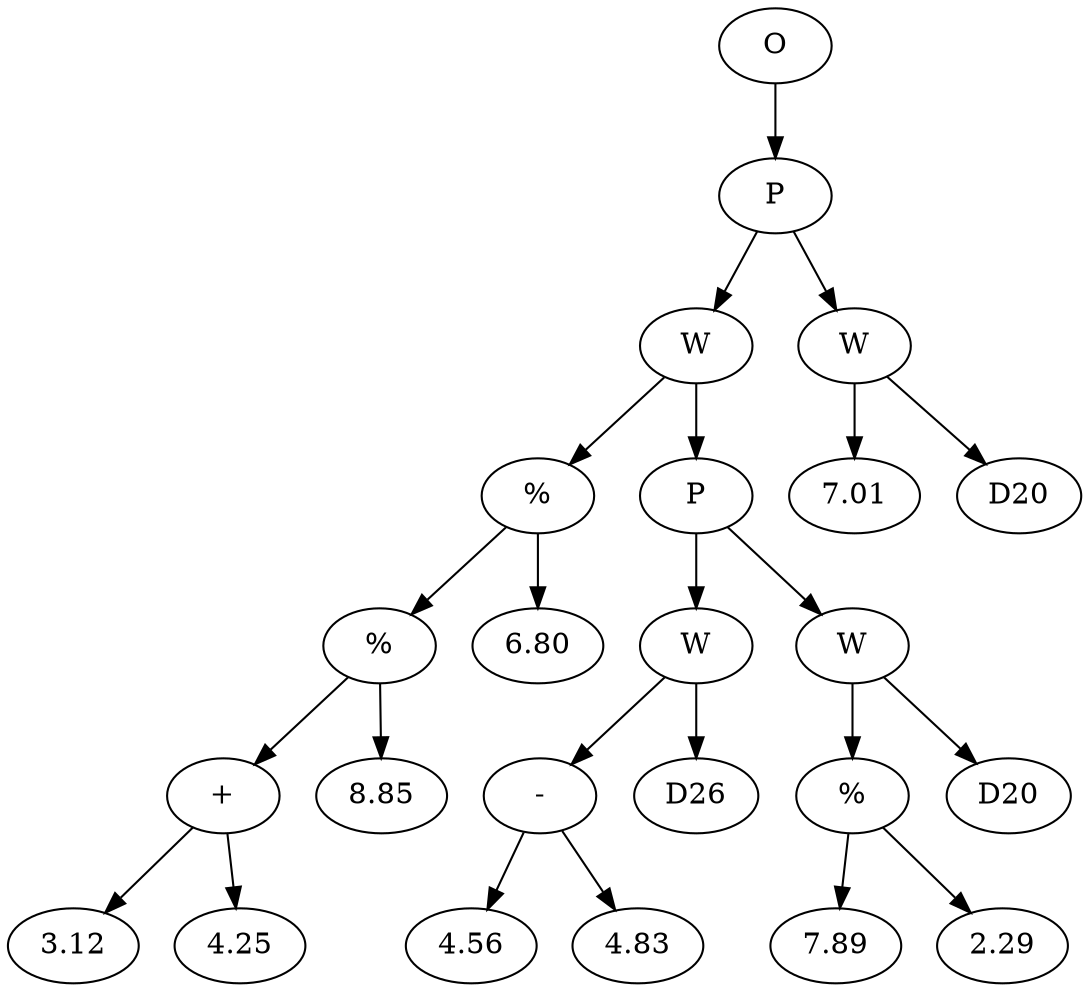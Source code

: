 // Tree
digraph {
	4804901 [label=O]
	4804902 [label=P]
	4804901 -> 4804902
	4804903 [label=W]
	4804902 -> 4804903
	4804904 [label="%"]
	4804903 -> 4804904
	4804905 [label="%"]
	4804904 -> 4804905
	4804906 [label="+"]
	4804905 -> 4804906
	4804907 [label=3.12]
	4804906 -> 4804907
	4804908 [label=4.25]
	4804906 -> 4804908
	4804909 [label=8.85]
	4804905 -> 4804909
	4804910 [label=6.80]
	4804904 -> 4804910
	4804911 [label=P]
	4804903 -> 4804911
	4804912 [label=W]
	4804911 -> 4804912
	4804913 [label="-"]
	4804912 -> 4804913
	4804914 [label=4.56]
	4804913 -> 4804914
	4804915 [label=4.83]
	4804913 -> 4804915
	4804916 [label=D26]
	4804912 -> 4804916
	4804917 [label=W]
	4804911 -> 4804917
	4804918 [label="%"]
	4804917 -> 4804918
	4804919 [label=7.89]
	4804918 -> 4804919
	4804920 [label=2.29]
	4804918 -> 4804920
	4804921 [label=D20]
	4804917 -> 4804921
	4804922 [label=W]
	4804902 -> 4804922
	4804923 [label=7.01]
	4804922 -> 4804923
	4804924 [label=D20]
	4804922 -> 4804924
}
